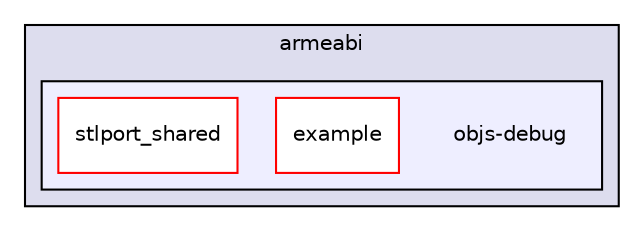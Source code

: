 digraph "fmod/android/fmodstudioapi10503android/api/lowlevel/examples/eclipse/play_sound/obj/local/armeabi/objs-debug" {
  compound=true
  node [ fontsize="10", fontname="Helvetica"];
  edge [ labelfontsize="10", labelfontname="Helvetica"];
  subgraph clusterdir_5e8393fcb30358e53e095ef3222dd705 {
    graph [ bgcolor="#ddddee", pencolor="black", label="armeabi" fontname="Helvetica", fontsize="10", URL="dir_5e8393fcb30358e53e095ef3222dd705.html"]
  subgraph clusterdir_66e1a17ec5046cf86a1107868604fc95 {
    graph [ bgcolor="#eeeeff", pencolor="black", label="" URL="dir_66e1a17ec5046cf86a1107868604fc95.html"];
    dir_66e1a17ec5046cf86a1107868604fc95 [shape=plaintext label="objs-debug"];
    dir_fbd9690e0d7527660cc53270f1a5df78 [shape=box label="example" color="red" fillcolor="white" style="filled" URL="dir_fbd9690e0d7527660cc53270f1a5df78.html"];
    dir_a9b24e9b82208cb25c0c7bd1f3ece778 [shape=box label="stlport_shared" color="red" fillcolor="white" style="filled" URL="dir_a9b24e9b82208cb25c0c7bd1f3ece778.html"];
  }
  }
}
